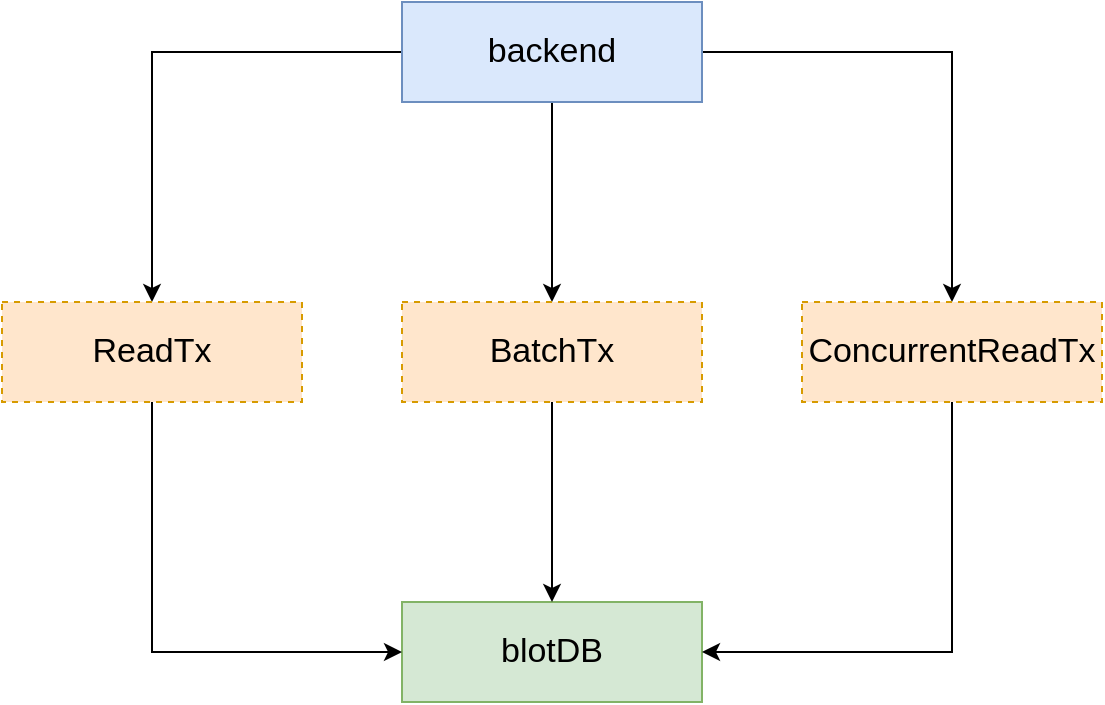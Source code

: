 <mxfile version="15.4.0" type="device" pages="6"><diagram id="IKFlw1mRFdTqNN5aiGzr" name="overview"><mxGraphModel dx="1106" dy="997" grid="1" gridSize="10" guides="1" tooltips="1" connect="1" arrows="1" fold="1" page="1" pageScale="1" pageWidth="827" pageHeight="1169" math="0" shadow="0"><root><mxCell id="0"/><mxCell id="1" parent="0"/><mxCell id="uvua9Fy_eSiFRQtInP-v-11" style="edgeStyle=orthogonalEdgeStyle;rounded=0;orthogonalLoop=1;jettySize=auto;html=1;exitX=0;exitY=0.5;exitDx=0;exitDy=0;entryX=0.5;entryY=0;entryDx=0;entryDy=0;fontSize=17;" parent="1" source="uvua9Fy_eSiFRQtInP-v-1" target="uvua9Fy_eSiFRQtInP-v-3" edge="1"><mxGeometry relative="1" as="geometry"/></mxCell><mxCell id="uvua9Fy_eSiFRQtInP-v-12" style="edgeStyle=orthogonalEdgeStyle;rounded=0;orthogonalLoop=1;jettySize=auto;html=1;exitX=0.5;exitY=1;exitDx=0;exitDy=0;entryX=0.5;entryY=0;entryDx=0;entryDy=0;fontSize=17;" parent="1" source="uvua9Fy_eSiFRQtInP-v-1" target="uvua9Fy_eSiFRQtInP-v-4" edge="1"><mxGeometry relative="1" as="geometry"/></mxCell><mxCell id="uvua9Fy_eSiFRQtInP-v-13" style="edgeStyle=orthogonalEdgeStyle;rounded=0;orthogonalLoop=1;jettySize=auto;html=1;exitX=1;exitY=0.5;exitDx=0;exitDy=0;entryX=0.5;entryY=0;entryDx=0;entryDy=0;fontSize=17;" parent="1" source="uvua9Fy_eSiFRQtInP-v-1" target="uvua9Fy_eSiFRQtInP-v-6" edge="1"><mxGeometry relative="1" as="geometry"/></mxCell><mxCell id="uvua9Fy_eSiFRQtInP-v-1" value="backend" style="rounded=0;whiteSpace=wrap;html=1;fontSize=17;fillColor=#dae8fc;strokeColor=#6c8ebf;" parent="1" vertex="1"><mxGeometry x="339" y="440" width="150" height="50" as="geometry"/></mxCell><mxCell id="uvua9Fy_eSiFRQtInP-v-2" value="blotDB" style="rounded=0;whiteSpace=wrap;html=1;fontSize=17;fillColor=#d5e8d4;strokeColor=#82b366;" parent="1" vertex="1"><mxGeometry x="339" y="740" width="150" height="50" as="geometry"/></mxCell><mxCell id="uvua9Fy_eSiFRQtInP-v-8" style="edgeStyle=orthogonalEdgeStyle;rounded=0;orthogonalLoop=1;jettySize=auto;html=1;exitX=0.5;exitY=1;exitDx=0;exitDy=0;entryX=0;entryY=0.5;entryDx=0;entryDy=0;fontSize=17;" parent="1" source="uvua9Fy_eSiFRQtInP-v-3" target="uvua9Fy_eSiFRQtInP-v-2" edge="1"><mxGeometry relative="1" as="geometry"/></mxCell><mxCell id="uvua9Fy_eSiFRQtInP-v-3" value="ReadTx" style="rounded=0;whiteSpace=wrap;html=1;fontSize=17;dashed=1;fillColor=#ffe6cc;strokeColor=#d79b00;" parent="1" vertex="1"><mxGeometry x="139" y="590" width="150" height="50" as="geometry"/></mxCell><mxCell id="uvua9Fy_eSiFRQtInP-v-9" style="edgeStyle=orthogonalEdgeStyle;rounded=0;orthogonalLoop=1;jettySize=auto;html=1;exitX=0.5;exitY=1;exitDx=0;exitDy=0;entryX=0.5;entryY=0;entryDx=0;entryDy=0;fontSize=17;" parent="1" source="uvua9Fy_eSiFRQtInP-v-4" target="uvua9Fy_eSiFRQtInP-v-2" edge="1"><mxGeometry relative="1" as="geometry"/></mxCell><mxCell id="uvua9Fy_eSiFRQtInP-v-4" value="BatchTx" style="rounded=0;whiteSpace=wrap;html=1;fontSize=17;dashed=1;fillColor=#ffe6cc;strokeColor=#d79b00;" parent="1" vertex="1"><mxGeometry x="339" y="590" width="150" height="50" as="geometry"/></mxCell><mxCell id="uvua9Fy_eSiFRQtInP-v-10" style="edgeStyle=orthogonalEdgeStyle;rounded=0;orthogonalLoop=1;jettySize=auto;html=1;exitX=0.5;exitY=1;exitDx=0;exitDy=0;entryX=1;entryY=0.5;entryDx=0;entryDy=0;fontSize=17;" parent="1" source="uvua9Fy_eSiFRQtInP-v-6" target="uvua9Fy_eSiFRQtInP-v-2" edge="1"><mxGeometry relative="1" as="geometry"/></mxCell><mxCell id="uvua9Fy_eSiFRQtInP-v-6" value="ConcurrentReadTx" style="rounded=0;whiteSpace=wrap;html=1;fontSize=17;dashed=1;fillColor=#ffe6cc;strokeColor=#d79b00;" parent="1" vertex="1"><mxGeometry x="539" y="590" width="150" height="50" as="geometry"/></mxCell></root></mxGraphModel></diagram><diagram id="l2aJB2iS0EYmzibM4k77" name="ReadTx"><mxGraphModel dx="1530" dy="1265" grid="1" gridSize="10" guides="1" tooltips="1" connect="1" arrows="1" fold="1" page="1" pageScale="1" pageWidth="827" pageHeight="1169" math="0" shadow="0"><root><mxCell id="10otKA8jW5XwjT7WmcMC-0"/><mxCell id="10otKA8jW5XwjT7WmcMC-1" parent="10otKA8jW5XwjT7WmcMC-0"/><mxCell id="tbw4E4EHo-cR4woehvy0-1" style="edgeStyle=orthogonalEdgeStyle;rounded=0;orthogonalLoop=1;jettySize=auto;html=1;exitX=1;exitY=0.5;exitDx=0;exitDy=0;entryX=0;entryY=0.5;entryDx=0;entryDy=0;endArrow=open;endFill=0;fontSize=17;" parent="10otKA8jW5XwjT7WmcMC-1" source="dBvlySbztZkAS5eg7AWg-0" target="dBvlySbztZkAS5eg7AWg-1" edge="1"><mxGeometry relative="1" as="geometry"/></mxCell><mxCell id="dBvlySbztZkAS5eg7AWg-0" value="backend" style="rounded=0;whiteSpace=wrap;html=1;fontSize=17;fillColor=#dae8fc;strokeColor=#6c8ebf;" parent="10otKA8jW5XwjT7WmcMC-1" vertex="1"><mxGeometry x="-750" y="390" width="120" height="50" as="geometry"/></mxCell><mxCell id="dBvlySbztZkAS5eg7AWg-3" style="edgeStyle=orthogonalEdgeStyle;rounded=0;orthogonalLoop=1;jettySize=auto;html=1;exitX=1;exitY=0.5;exitDx=0;exitDy=0;entryX=0;entryY=0.5;entryDx=0;entryDy=0;fontSize=17;endArrow=open;endFill=0;" parent="10otKA8jW5XwjT7WmcMC-1" source="dBvlySbztZkAS5eg7AWg-1" target="dBvlySbztZkAS5eg7AWg-2" edge="1"><mxGeometry relative="1" as="geometry"/></mxCell><mxCell id="dBvlySbztZkAS5eg7AWg-1" value="baseReadTx" style="rounded=0;whiteSpace=wrap;html=1;fontSize=17;fillColor=#dae8fc;strokeColor=#6c8ebf;" parent="10otKA8jW5XwjT7WmcMC-1" vertex="1"><mxGeometry x="-480" y="390" width="120" height="50" as="geometry"/></mxCell><mxCell id="tbw4E4EHo-cR4woehvy0-0" style="edgeStyle=orthogonalEdgeStyle;rounded=0;orthogonalLoop=1;jettySize=auto;html=1;exitX=0.5;exitY=0;exitDx=0;exitDy=0;entryX=0.5;entryY=1;entryDx=0;entryDy=0;endArrow=block;endFill=0;fontSize=17;fillColor=#ffe6cc;strokeColor=#d79b00;" parent="10otKA8jW5XwjT7WmcMC-1" source="dBvlySbztZkAS5eg7AWg-2" target="dBvlySbztZkAS5eg7AWg-6" edge="1"><mxGeometry relative="1" as="geometry"/></mxCell><mxCell id="dBvlySbztZkAS5eg7AWg-2" value="ReadTx" style="rounded=0;whiteSpace=wrap;html=1;fontSize=17;dashed=1;fillColor=#ffe6cc;strokeColor=#d79b00;" parent="10otKA8jW5XwjT7WmcMC-1" vertex="1"><mxGeometry x="-215" y="390" width="150" height="50" as="geometry"/></mxCell><mxCell id="dBvlySbztZkAS5eg7AWg-6" value="ConcurrentTx" style="rounded=0;whiteSpace=wrap;html=1;dashed=1;fontSize=17;fillColor=#ffe6cc;strokeColor=#d79b00;" parent="10otKA8jW5XwjT7WmcMC-1" vertex="1"><mxGeometry x="-215" y="240" width="150" height="50" as="geometry"/></mxCell><mxCell id="tbw4E4EHo-cR4woehvy0-3" style="edgeStyle=orthogonalEdgeStyle;rounded=0;orthogonalLoop=1;jettySize=auto;html=1;exitX=0.5;exitY=1;exitDx=0;exitDy=0;entryX=0.5;entryY=0;entryDx=0;entryDy=0;endArrow=open;endFill=0;fontSize=17;fillColor=#dae8fc;strokeColor=#6c8ebf;" parent="10otKA8jW5XwjT7WmcMC-1" source="tbw4E4EHo-cR4woehvy0-2" target="dBvlySbztZkAS5eg7AWg-1" edge="1"><mxGeometry relative="1" as="geometry"/></mxCell><mxCell id="tbw4E4EHo-cR4woehvy0-4" style="edgeStyle=orthogonalEdgeStyle;rounded=0;orthogonalLoop=1;jettySize=auto;html=1;exitX=1;exitY=0.5;exitDx=0;exitDy=0;entryX=0;entryY=0.5;entryDx=0;entryDy=0;endArrow=open;endFill=0;fontSize=17;" parent="10otKA8jW5XwjT7WmcMC-1" source="tbw4E4EHo-cR4woehvy0-2" target="dBvlySbztZkAS5eg7AWg-6" edge="1"><mxGeometry relative="1" as="geometry"/></mxCell><mxCell id="tbw4E4EHo-cR4woehvy0-2" value="concurrentTx" style="rounded=0;whiteSpace=wrap;html=1;fontSize=17;fillColor=#dae8fc;strokeColor=#6c8ebf;" parent="10otKA8jW5XwjT7WmcMC-1" vertex="1"><mxGeometry x="-480" y="240" width="120" height="50" as="geometry"/></mxCell><mxCell id="tbw4E4EHo-cR4woehvy0-14" value="copy()" style="edgeStyle=orthogonalEdgeStyle;rounded=0;orthogonalLoop=1;jettySize=auto;html=1;exitX=0.25;exitY=0;exitDx=0;exitDy=0;entryX=0;entryY=0.5;entryDx=0;entryDy=0;endArrow=open;endFill=0;fontSize=15;fillColor=#e51400;fontColor=#F19C99;strokeColor=#F19C99;" parent="10otKA8jW5XwjT7WmcMC-1" source="tbw4E4EHo-cR4woehvy0-5" target="tbw4E4EHo-cR4woehvy0-2" edge="1"><mxGeometry relative="1" as="geometry"/></mxCell><mxCell id="tbw4E4EHo-cR4woehvy0-24" style="edgeStyle=orthogonalEdgeStyle;rounded=0;orthogonalLoop=1;jettySize=auto;html=1;exitX=0;exitY=0.5;exitDx=0;exitDy=0;entryX=0;entryY=0.5;entryDx=0;entryDy=0;endArrow=open;endFill=0;fontSize=15;fontColor=#000000;" parent="10otKA8jW5XwjT7WmcMC-1" source="tbw4E4EHo-cR4woehvy0-5" target="tbw4E4EHo-cR4woehvy0-17" edge="1"><mxGeometry relative="1" as="geometry"/></mxCell><mxCell id="tbw4E4EHo-cR4woehvy0-27" style="edgeStyle=orthogonalEdgeStyle;rounded=0;orthogonalLoop=1;jettySize=auto;html=1;exitX=1;exitY=0.25;exitDx=0;exitDy=0;entryX=0.25;entryY=1;entryDx=0;entryDy=0;endArrow=open;endFill=0;fontSize=15;fontColor=#000000;" parent="10otKA8jW5XwjT7WmcMC-1" source="tbw4E4EHo-cR4woehvy0-5" target="dBvlySbztZkAS5eg7AWg-1" edge="1"><mxGeometry relative="1" as="geometry"/></mxCell><mxCell id="tbw4E4EHo-cR4woehvy0-28" value="not" style="edgeStyle=orthogonalEdgeStyle;rounded=0;orthogonalLoop=1;jettySize=auto;html=1;exitX=1;exitY=0.5;exitDx=0;exitDy=0;entryX=0;entryY=0.5;entryDx=0;entryDy=0;endArrow=open;endFill=0;fontSize=15;fontColor=#000000;" parent="10otKA8jW5XwjT7WmcMC-1" source="tbw4E4EHo-cR4woehvy0-5" target="tbw4E4EHo-cR4woehvy0-6" edge="1"><mxGeometry relative="1" as="geometry"/></mxCell><mxCell id="tbw4E4EHo-cR4woehvy0-29" value="not find" style="edgeLabel;html=1;align=center;verticalAlign=middle;resizable=0;points=[];fontSize=15;fontColor=#000000;" parent="tbw4E4EHo-cR4woehvy0-28" vertex="1" connectable="0"><mxGeometry x="0.253" y="-2" relative="1" as="geometry"><mxPoint x="-15" y="-2" as="offset"/></mxGeometry></mxCell><mxCell id="tbw4E4EHo-cR4woehvy0-5" value="txReadBuf" style="rounded=0;whiteSpace=wrap;html=1;fontSize=17;fillColor=#dae8fc;strokeColor=#6c8ebf;" parent="10otKA8jW5XwjT7WmcMC-1" vertex="1"><mxGeometry x="-600" y="520" width="120" height="50" as="geometry"/></mxCell><mxCell id="tbw4E4EHo-cR4woehvy0-8" value="map" style="edgeStyle=orthogonalEdgeStyle;rounded=0;orthogonalLoop=1;jettySize=auto;html=1;exitX=1;exitY=0.5;exitDx=0;exitDy=0;entryX=0;entryY=0.5;entryDx=0;entryDy=0;endArrow=open;endFill=0;fontSize=15;" parent="10otKA8jW5XwjT7WmcMC-1" source="tbw4E4EHo-cR4woehvy0-6" target="tbw4E4EHo-cR4woehvy0-7" edge="1"><mxGeometry relative="1" as="geometry"/></mxCell><mxCell id="tbw4E4EHo-cR4woehvy0-26" style="edgeStyle=orthogonalEdgeStyle;rounded=0;orthogonalLoop=1;jettySize=auto;html=1;exitX=0;exitY=0.25;exitDx=0;exitDy=0;entryX=0.75;entryY=1;entryDx=0;entryDy=0;endArrow=open;endFill=0;fontSize=15;fontColor=#000000;" parent="10otKA8jW5XwjT7WmcMC-1" source="tbw4E4EHo-cR4woehvy0-6" target="dBvlySbztZkAS5eg7AWg-1" edge="1"><mxGeometry relative="1" as="geometry"/></mxCell><mxCell id="tbw4E4EHo-cR4woehvy0-6" value="" style="rounded=0;whiteSpace=wrap;html=1;fontSize=17;fillColor=#d5e8d4;strokeColor=#82b366;" parent="10otKA8jW5XwjT7WmcMC-1" vertex="1"><mxGeometry x="-360" y="520" width="40" height="50" as="geometry"/></mxCell><mxCell id="tbw4E4EHo-cR4woehvy0-7" value="bucket" style="rounded=0;whiteSpace=wrap;html=1;fontSize=17;fillColor=#d5e8d4;strokeColor=#82b366;" parent="10otKA8jW5XwjT7WmcMC-1" vertex="1"><mxGeometry x="-215" y="520" width="120" height="50" as="geometry"/></mxCell><mxCell id="tbw4E4EHo-cR4woehvy0-16" value="map" style="edgeStyle=orthogonalEdgeStyle;rounded=0;orthogonalLoop=1;jettySize=auto;html=1;exitX=1;exitY=0.5;exitDx=0;exitDy=0;entryX=0;entryY=0.5;entryDx=0;entryDy=0;endArrow=open;endFill=0;fontSize=15;" parent="10otKA8jW5XwjT7WmcMC-1" source="tbw4E4EHo-cR4woehvy0-17" target="tbw4E4EHo-cR4woehvy0-18" edge="1"><mxGeometry relative="1" as="geometry"/></mxCell><mxCell id="tbw4E4EHo-cR4woehvy0-17" value="" style="rounded=0;whiteSpace=wrap;html=1;fontSize=17;fillColor=#d5e8d4;strokeColor=#82b366;" parent="10otKA8jW5XwjT7WmcMC-1" vertex="1"><mxGeometry x="-730" y="640" width="40" height="50" as="geometry"/></mxCell><mxCell id="tbw4E4EHo-cR4woehvy0-18" value="bucketBuffer" style="rounded=0;whiteSpace=wrap;html=1;fontSize=17;fillColor=#dae8fc;strokeColor=#6c8ebf;" parent="10otKA8jW5XwjT7WmcMC-1" vertex="1"><mxGeometry x="-600" y="640" width="120" height="50" as="geometry"/></mxCell><mxCell id="tbw4E4EHo-cR4woehvy0-19" value="kv" style="rounded=0;whiteSpace=wrap;html=1;fontSize=15;fillColor=#d5e8d4;strokeColor=#82b366;" parent="10otKA8jW5XwjT7WmcMC-1" vertex="1"><mxGeometry x="-620" y="750" width="40" height="50" as="geometry"/></mxCell><mxCell id="tbw4E4EHo-cR4woehvy0-23" style="edgeStyle=orthogonalEdgeStyle;rounded=0;orthogonalLoop=1;jettySize=auto;html=1;exitX=1;exitY=0;exitDx=0;exitDy=0;entryX=0.5;entryY=1;entryDx=0;entryDy=0;endArrow=open;endFill=0;fontSize=15;fontColor=#000000;" parent="10otKA8jW5XwjT7WmcMC-1" source="tbw4E4EHo-cR4woehvy0-20" target="tbw4E4EHo-cR4woehvy0-18" edge="1"><mxGeometry relative="1" as="geometry"/></mxCell><mxCell id="tbw4E4EHo-cR4woehvy0-20" value="" style="rounded=0;whiteSpace=wrap;html=1;fontSize=15;fillColor=#d5e8d4;strokeColor=#82b366;" parent="10otKA8jW5XwjT7WmcMC-1" vertex="1"><mxGeometry x="-580" y="750" width="40" height="50" as="geometry"/></mxCell><mxCell id="tbw4E4EHo-cR4woehvy0-21" value="" style="rounded=0;whiteSpace=wrap;html=1;fontSize=15;fillColor=#d5e8d4;strokeColor=#82b366;" parent="10otKA8jW5XwjT7WmcMC-1" vertex="1"><mxGeometry x="-540" y="750" width="40" height="50" as="geometry"/></mxCell><mxCell id="tbw4E4EHo-cR4woehvy0-22" value="" style="rounded=0;whiteSpace=wrap;html=1;fontSize=15;fillColor=#d5e8d4;strokeColor=#82b366;" parent="10otKA8jW5XwjT7WmcMC-1" vertex="1"><mxGeometry x="-500" y="750" width="40" height="50" as="geometry"/></mxCell></root></mxGraphModel></diagram><diagram id="-GRrBEv0HCHbe1iUBwGO" name="BatchTx"><mxGraphModel dx="1530" dy="2434" grid="1" gridSize="10" guides="1" tooltips="1" connect="1" arrows="1" fold="1" page="1" pageScale="1" pageWidth="827" pageHeight="1169" math="0" shadow="0"><root><mxCell id="TR82psVHCPzTvochL53f-0"/><mxCell id="TR82psVHCPzTvochL53f-1" parent="TR82psVHCPzTvochL53f-0"/><mxCell id="LbuNN5EbKepXeYH7sn3l-2" style="edgeStyle=orthogonalEdgeStyle;orthogonalLoop=1;jettySize=auto;html=1;exitX=1;exitY=0.5;exitDx=0;exitDy=0;entryX=0;entryY=0.5;entryDx=0;entryDy=0;endArrow=open;endFill=0;fontSize=17;fontColor=#000000;fillColor=#dae8fc;strokeColor=#6c8ebf;" parent="TR82psVHCPzTvochL53f-1" source="LbuNN5EbKepXeYH7sn3l-0" target="LbuNN5EbKepXeYH7sn3l-1" edge="1"><mxGeometry relative="1" as="geometry"/></mxCell><mxCell id="MA47EtOYVSZ1hksNIjGd-8" value="" style="edgeStyle=orthogonalEdgeStyle;rounded=0;orthogonalLoop=1;jettySize=auto;html=1;exitX=0.25;exitY=1;exitDx=0;exitDy=0;entryX=0;entryY=0.75;entryDx=0;entryDy=0;dashed=1;startArrow=none;startFill=0;endArrow=open;endFill=0;fontSize=15;fillColor=#f8cecc;strokeColor=#b85450;" parent="TR82psVHCPzTvochL53f-1" source="LbuNN5EbKepXeYH7sn3l-0" target="LbuNN5EbKepXeYH7sn3l-11" edge="1"><mxGeometry relative="1" as="geometry"/></mxCell><mxCell id="MA47EtOYVSZ1hksNIjGd-25" value="V.Begin" style="edgeLabel;html=1;align=center;verticalAlign=middle;resizable=0;points=[];fontSize=15;fontColor=#F19C99;" parent="MA47EtOYVSZ1hksNIjGd-8" vertex="1" connectable="0"><mxGeometry x="0.364" y="3" relative="1" as="geometry"><mxPoint as="offset"/></mxGeometry></mxCell><mxCell id="MA47EtOYVSZ1hksNIjGd-13" value="run" style="edgeStyle=orthogonalEdgeStyle;rounded=0;orthogonalLoop=1;jettySize=auto;html=1;exitX=0;exitY=0.5;exitDx=0;exitDy=0;entryX=0;entryY=0.75;entryDx=0;entryDy=0;dashed=1;startArrow=none;startFill=0;endArrow=open;endFill=0;fontSize=17;fontColor=#000000;" parent="TR82psVHCPzTvochL53f-1" source="LbuNN5EbKepXeYH7sn3l-0" target="MA47EtOYVSZ1hksNIjGd-1" edge="1"><mxGeometry relative="1" as="geometry"/></mxCell><mxCell id="MA47EtOYVSZ1hksNIjGd-14" style="edgeStyle=orthogonalEdgeStyle;rounded=0;orthogonalLoop=1;jettySize=auto;html=1;exitX=0.5;exitY=0;exitDx=0;exitDy=0;entryX=0.5;entryY=1;entryDx=0;entryDy=0;startArrow=none;startFill=0;endArrow=open;endFill=0;fontSize=17;fontColor=#000000;fillColor=#dae8fc;strokeColor=#6c8ebf;" parent="TR82psVHCPzTvochL53f-1" source="LbuNN5EbKepXeYH7sn3l-0" target="MA47EtOYVSZ1hksNIjGd-12" edge="1"><mxGeometry relative="1" as="geometry"/></mxCell><mxCell id="LbuNN5EbKepXeYH7sn3l-0" value="backend" style="whiteSpace=wrap;html=1;fontSize=17;fillColor=#dae8fc;strokeColor=#6c8ebf;" parent="TR82psVHCPzTvochL53f-1" vertex="1"><mxGeometry x="-618" y="80" width="140" height="50" as="geometry"/></mxCell><mxCell id="LbuNN5EbKepXeYH7sn3l-4" style="edgeStyle=orthogonalEdgeStyle;orthogonalLoop=1;jettySize=auto;html=1;exitX=1;exitY=0.5;exitDx=0;exitDy=0;entryX=0;entryY=0.5;entryDx=0;entryDy=0;endArrow=open;endFill=0;fontSize=17;fontColor=#000000;" parent="TR82psVHCPzTvochL53f-1" source="LbuNN5EbKepXeYH7sn3l-1" target="LbuNN5EbKepXeYH7sn3l-3" edge="1"><mxGeometry relative="1" as="geometry"/></mxCell><mxCell id="LbuNN5EbKepXeYH7sn3l-14" style="edgeStyle=orthogonalEdgeStyle;orthogonalLoop=1;jettySize=auto;html=1;exitX=0.75;exitY=1;exitDx=0;exitDy=0;entryX=0.5;entryY=0;entryDx=0;entryDy=0;endArrow=open;endFill=0;fontSize=17;fontColor=#000000;fillColor=#dae8fc;strokeColor=#6c8ebf;" parent="TR82psVHCPzTvochL53f-1" source="LbuNN5EbKepXeYH7sn3l-1" target="LbuNN5EbKepXeYH7sn3l-6" edge="1"><mxGeometry relative="1" as="geometry"/></mxCell><mxCell id="MA47EtOYVSZ1hksNIjGd-16" value="II.wait" style="edgeStyle=orthogonalEdgeStyle;rounded=0;orthogonalLoop=1;jettySize=auto;html=1;exitX=0.25;exitY=0;exitDx=0;exitDy=0;entryX=1;entryY=0.75;entryDx=0;entryDy=0;startArrow=none;startFill=0;endArrow=open;endFill=0;fontSize=17;dashed=1;fillColor=#f8cecc;strokeColor=#b85450;fontColor=#F19C99;" parent="TR82psVHCPzTvochL53f-1" source="LbuNN5EbKepXeYH7sn3l-1" target="MA47EtOYVSZ1hksNIjGd-12" edge="1"><mxGeometry x="-0.52" relative="1" as="geometry"><mxPoint as="offset"/></mxGeometry></mxCell><mxCell id="MA47EtOYVSZ1hksNIjGd-18" style="edgeStyle=orthogonalEdgeStyle;rounded=0;orthogonalLoop=1;jettySize=auto;html=1;exitX=0.75;exitY=0;exitDx=0;exitDy=0;entryX=0;entryY=0.5;entryDx=0;entryDy=0;startArrow=none;startFill=0;endArrow=open;endFill=0;fontSize=17;fontColor=#F19C99;" parent="TR82psVHCPzTvochL53f-1" source="LbuNN5EbKepXeYH7sn3l-1" target="LbuNN5EbKepXeYH7sn3l-5" edge="1"><mxGeometry relative="1" as="geometry"/></mxCell><mxCell id="LbuNN5EbKepXeYH7sn3l-1" value="batchTxBuffered" style="whiteSpace=wrap;html=1;fontSize=17;fillColor=#dae8fc;strokeColor=#6c8ebf;" parent="TR82psVHCPzTvochL53f-1" vertex="1"><mxGeometry x="-398" y="80" width="140" height="50" as="geometry"/></mxCell><mxCell id="LbuNN5EbKepXeYH7sn3l-3" value="BatchTx" style="whiteSpace=wrap;html=1;fontSize=17;dashed=1;fillColor=#ffe6cc;strokeColor=#d79b00;" parent="TR82psVHCPzTvochL53f-1" vertex="1"><mxGeometry x="-168" y="80" width="140" height="50" as="geometry"/></mxCell><mxCell id="LbuNN5EbKepXeYH7sn3l-12" style="edgeStyle=orthogonalEdgeStyle;orthogonalLoop=1;jettySize=auto;html=1;exitX=0.5;exitY=1;exitDx=0;exitDy=0;entryX=0.5;entryY=0;entryDx=0;entryDy=0;endArrow=open;endFill=0;fontSize=17;fontColor=#000000;" parent="TR82psVHCPzTvochL53f-1" source="LbuNN5EbKepXeYH7sn3l-6" target="LbuNN5EbKepXeYH7sn3l-11" edge="1"><mxGeometry relative="1" as="geometry"/></mxCell><mxCell id="MA47EtOYVSZ1hksNIjGd-23" value="III.writeBack" style="edgeStyle=orthogonalEdgeStyle;rounded=0;orthogonalLoop=1;jettySize=auto;html=1;exitX=0.5;exitY=1;exitDx=0;exitDy=0;entryX=0.5;entryY=0;entryDx=0;entryDy=0;startArrow=none;startFill=0;endArrow=open;endFill=0;fontSize=17;fontColor=#F19C99;fillColor=#d5e8d4;strokeColor=#82b366;dashed=1;" parent="TR82psVHCPzTvochL53f-1" source="LbuNN5EbKepXeYH7sn3l-5" target="MA47EtOYVSZ1hksNIjGd-20" edge="1"><mxGeometry relative="1" as="geometry"/></mxCell><mxCell id="LbuNN5EbKepXeYH7sn3l-5" value="txWriteBuffer" style="whiteSpace=wrap;html=1;fontSize=17;fillColor=#d5e8d4;strokeColor=#82b366;" parent="TR82psVHCPzTvochL53f-1" vertex="1"><mxGeometry x="-208" y="-200" width="120" height="50" as="geometry"/></mxCell><mxCell id="LbuNN5EbKepXeYH7sn3l-7" style="edgeStyle=orthogonalEdgeStyle;orthogonalLoop=1;jettySize=auto;html=1;exitX=1;exitY=0.5;exitDx=0;exitDy=0;entryX=0.5;entryY=1;entryDx=0;entryDy=0;endArrow=open;endFill=0;fontSize=17;fontColor=#000000;rounded=0;" parent="TR82psVHCPzTvochL53f-1" source="LbuNN5EbKepXeYH7sn3l-6" target="LbuNN5EbKepXeYH7sn3l-3" edge="1"><mxGeometry relative="1" as="geometry"/></mxCell><mxCell id="MA47EtOYVSZ1hksNIjGd-7" value="" style="edgeStyle=orthogonalEdgeStyle;rounded=0;orthogonalLoop=1;jettySize=auto;html=1;exitX=0;exitY=0.5;exitDx=0;exitDy=0;entryX=0;entryY=0.25;entryDx=0;entryDy=0;dashed=1;startArrow=none;startFill=0;endArrow=open;endFill=0;fontSize=15;fillColor=#f8cecc;strokeColor=#b85450;" parent="TR82psVHCPzTvochL53f-1" source="LbuNN5EbKepXeYH7sn3l-6" target="LbuNN5EbKepXeYH7sn3l-11" edge="1"><mxGeometry relative="1" as="geometry"/></mxCell><mxCell id="MA47EtOYVSZ1hksNIjGd-24" value="VI.commit" style="edgeLabel;html=1;align=center;verticalAlign=middle;resizable=0;points=[];fontSize=15;fontColor=#F19C99;" parent="MA47EtOYVSZ1hksNIjGd-7" vertex="1" connectable="0"><mxGeometry x="0.144" y="2" relative="1" as="geometry"><mxPoint x="-7" y="-23" as="offset"/></mxGeometry></mxCell><mxCell id="LbuNN5EbKepXeYH7sn3l-6" value="batchTx" style="whiteSpace=wrap;html=1;fontSize=17;fillColor=#dae8fc;strokeColor=#6c8ebf;" parent="TR82psVHCPzTvochL53f-1" vertex="1"><mxGeometry x="-353" y="190" width="120" height="50" as="geometry"/></mxCell><mxCell id="LbuNN5EbKepXeYH7sn3l-11" value="bbolt.Tx" style="whiteSpace=wrap;html=1;strokeColor=#82b366;fontSize=17;fillColor=#d5e8d4;" parent="TR82psVHCPzTvochL53f-1" vertex="1"><mxGeometry x="-353" y="320" width="120" height="50" as="geometry"/></mxCell><mxCell id="MA47EtOYVSZ1hksNIjGd-4" style="edgeStyle=orthogonalEdgeStyle;rounded=0;orthogonalLoop=1;jettySize=auto;html=1;exitX=0;exitY=0.5;exitDx=0;exitDy=0;entryX=1.005;entryY=0.54;entryDx=0;entryDy=0;entryPerimeter=0;startArrow=open;startFill=0;endArrow=none;endFill=0;fontSize=17;" parent="TR82psVHCPzTvochL53f-1" source="MA47EtOYVSZ1hksNIjGd-1" target="MA47EtOYVSZ1hksNIjGd-3" edge="1"><mxGeometry relative="1" as="geometry"/></mxCell><mxCell id="MA47EtOYVSZ1hksNIjGd-6" value="I.commit" style="edgeStyle=orthogonalEdgeStyle;rounded=0;orthogonalLoop=1;jettySize=auto;html=1;exitX=1;exitY=0.5;exitDx=0;exitDy=0;entryX=0.5;entryY=0;entryDx=0;entryDy=0;dashed=1;startArrow=none;startFill=0;endArrow=open;endFill=0;fontSize=15;fillColor=#f8cecc;strokeColor=#b85450;fontColor=#F19C99;" parent="TR82psVHCPzTvochL53f-1" source="MA47EtOYVSZ1hksNIjGd-1" target="LbuNN5EbKepXeYH7sn3l-1" edge="1"><mxGeometry x="-0.273" relative="1" as="geometry"><mxPoint as="offset"/></mxGeometry></mxCell><mxCell id="MA47EtOYVSZ1hksNIjGd-1" value="timer" style="shape=partialRectangle;whiteSpace=wrap;html=1;left=0;right=0;fillColor=#e1d5e7;fontSize=17;strokeColor=#9673a6;" parent="TR82psVHCPzTvochL53f-1" vertex="1"><mxGeometry x="-613" y="-200" width="120" height="50" as="geometry"/></mxCell><mxCell id="MA47EtOYVSZ1hksNIjGd-3" value="batchInterval" style="text;html=1;align=center;verticalAlign=middle;resizable=0;points=[];autosize=1;fontSize=17;" parent="TR82psVHCPzTvochL53f-1" vertex="1"><mxGeometry x="-798" y="-191" width="110" height="30" as="geometry"/></mxCell><mxCell id="MA47EtOYVSZ1hksNIjGd-19" style="edgeStyle=orthogonalEdgeStyle;rounded=0;orthogonalLoop=1;jettySize=auto;html=1;exitX=1;exitY=0.5;exitDx=0;exitDy=0;startArrow=none;startFill=0;endArrow=open;endFill=0;fontSize=17;fontColor=#F19C99;entryX=0;entryY=0.5;entryDx=0;entryDy=0;" parent="TR82psVHCPzTvochL53f-1" source="MA47EtOYVSZ1hksNIjGd-12" target="MA47EtOYVSZ1hksNIjGd-20" edge="1"><mxGeometry relative="1" as="geometry"><mxPoint x="-208" y="-45" as="targetPoint"/></mxGeometry></mxCell><mxCell id="MA47EtOYVSZ1hksNIjGd-12" value="readTx" style="rounded=0;whiteSpace=wrap;html=1;fontSize=17;fillColor=#dae8fc;strokeColor=#6c8ebf;" parent="TR82psVHCPzTvochL53f-1" vertex="1"><mxGeometry x="-608" y="-70" width="120" height="50" as="geometry"/></mxCell><mxCell id="MA47EtOYVSZ1hksNIjGd-20" value="txReadBuffer" style="whiteSpace=wrap;html=1;fontSize=17;fillColor=#d5e8d4;strokeColor=#82b366;" parent="TR82psVHCPzTvochL53f-1" vertex="1"><mxGeometry x="-208" y="-70" width="120" height="50" as="geometry"/></mxCell></root></mxGraphModel></diagram><diagram id="kdA8s38dl0WHVDgFrQSd" name="foreach"><mxGraphModel dx="1933" dy="997" grid="1" gridSize="10" guides="1" tooltips="1" connect="1" arrows="1" fold="1" page="1" pageScale="1" pageWidth="827" pageHeight="1169" math="0" shadow="0"><root><mxCell id="zX5VD7jxueS8j8OfiBo7-0"/><mxCell id="zX5VD7jxueS8j8OfiBo7-1" parent="zX5VD7jxueS8j8OfiBo7-0"/><mxCell id="CUryZhLv7shY-7wRl8Hh-8" value="" style="rounded=0;whiteSpace=wrap;html=1;strokeWidth=1;fontSize=16;dashed=1;fillColor=none;" parent="zX5VD7jxueS8j8OfiBo7-1" vertex="1"><mxGeometry x="14" y="470" width="450" height="218" as="geometry"/></mxCell><mxCell id="CUryZhLv7shY-7wRl8Hh-10" value="" style="rounded=0;whiteSpace=wrap;html=1;strokeWidth=1;fontSize=16;dashed=1;fillColor=none;" parent="zX5VD7jxueS8j8OfiBo7-1" vertex="1"><mxGeometry x="-11" y="440" width="495" height="270" as="geometry"/></mxCell><mxCell id="CUryZhLv7shY-7wRl8Hh-7" value="map" style="edgeStyle=orthogonalEdgeStyle;rounded=0;orthogonalLoop=1;jettySize=auto;html=1;exitX=1;exitY=0.5;exitDx=0;exitDy=0;entryX=0;entryY=0.5;entryDx=0;entryDy=0;fontSize=15;endArrow=open;endFill=0;" parent="zX5VD7jxueS8j8OfiBo7-1" source="CUryZhLv7shY-7wRl8Hh-0" target="CUryZhLv7shY-7wRl8Hh-5" edge="1"><mxGeometry relative="1" as="geometry"/></mxCell><mxCell id="CUryZhLv7shY-7wRl8Hh-0" value="" style="rounded=0;whiteSpace=wrap;html=1;strokeWidth=1;fontSize=16;" parent="zX5VD7jxueS8j8OfiBo7-1" vertex="1"><mxGeometry x="34" y="557" width="60" height="48" as="geometry"/></mxCell><mxCell id="CUryZhLv7shY-7wRl8Hh-1" value="Key" style="rounded=0;whiteSpace=wrap;html=1;strokeWidth=1;fontSize=16;" parent="zX5VD7jxueS8j8OfiBo7-1" vertex="1"><mxGeometry x="274" y="558" width="60" height="48" as="geometry"/></mxCell><mxCell id="CUryZhLv7shY-7wRl8Hh-2" value="Val" style="rounded=0;whiteSpace=wrap;html=1;strokeWidth=1;fontSize=16;" parent="zX5VD7jxueS8j8OfiBo7-1" vertex="1"><mxGeometry x="334" y="558" width="60" height="48" as="geometry"/></mxCell><mxCell id="CUryZhLv7shY-7wRl8Hh-3" value="" style="rounded=0;whiteSpace=wrap;html=1;strokeWidth=1;fontSize=16;dashed=1;fillColor=none;" parent="zX5VD7jxueS8j8OfiBo7-1" vertex="1"><mxGeometry x="254" y="538" width="160" height="90" as="geometry"/></mxCell><mxCell id="CUryZhLv7shY-7wRl8Hh-4" value="kv" style="text;html=1;align=center;verticalAlign=middle;resizable=0;points=[];autosize=1;strokeColor=none;fillColor=none;fontSize=15;" parent="zX5VD7jxueS8j8OfiBo7-1" vertex="1"><mxGeometry x="254" y="518" width="30" height="20" as="geometry"/></mxCell><mxCell id="CUryZhLv7shY-7wRl8Hh-20" value="I. ForEach" style="edgeStyle=orthogonalEdgeStyle;rounded=0;orthogonalLoop=1;jettySize=auto;html=1;exitX=1;exitY=0.5;exitDx=0;exitDy=0;entryX=0;entryY=0.5;entryDx=0;entryDy=0;fontSize=15;endArrow=open;endFill=0;dashed=1;strokeWidth=2;fontStyle=1;fontColor=#330033;" parent="zX5VD7jxueS8j8OfiBo7-1" source="CUryZhLv7shY-7wRl8Hh-5" target="CUryZhLv7shY-7wRl8Hh-18" edge="1"><mxGeometry relative="1" as="geometry"/></mxCell><mxCell id="CUryZhLv7shY-7wRl8Hh-25" value="VI. Foreach" style="edgeStyle=orthogonalEdgeStyle;rounded=0;orthogonalLoop=1;jettySize=auto;html=1;exitX=0.5;exitY=0;exitDx=0;exitDy=0;entryX=0.5;entryY=0;entryDx=0;entryDy=0;fontSize=15;endArrow=open;endFill=0;strokeColor=#0000FF;dashed=1;strokeWidth=2;fontStyle=1;fontColor=#0000FF;" parent="zX5VD7jxueS8j8OfiBo7-1" source="CUryZhLv7shY-7wRl8Hh-5" target="CUryZhLv7shY-7wRl8Hh-23" edge="1"><mxGeometry relative="1" as="geometry"/></mxCell><mxCell id="CUryZhLv7shY-7wRl8Hh-5" value="" style="rounded=0;whiteSpace=wrap;html=1;strokeWidth=1;fontSize=16;dashed=1;fillColor=none;" parent="zX5VD7jxueS8j8OfiBo7-1" vertex="1"><mxGeometry x="228" y="504" width="216" height="154" as="geometry"/></mxCell><mxCell id="CUryZhLv7shY-7wRl8Hh-6" value="bucketBuffer" style="text;html=1;align=center;verticalAlign=middle;resizable=0;points=[];autosize=1;strokeColor=none;fillColor=none;fontSize=15;" parent="zX5VD7jxueS8j8OfiBo7-1" vertex="1"><mxGeometry x="228" y="484" width="100" height="20" as="geometry"/></mxCell><mxCell id="CUryZhLv7shY-7wRl8Hh-9" value="txBuffer" style="text;html=1;align=center;verticalAlign=middle;resizable=0;points=[];autosize=1;strokeColor=none;fillColor=none;fontSize=15;" parent="zX5VD7jxueS8j8OfiBo7-1" vertex="1"><mxGeometry x="14" y="450" width="70" height="20" as="geometry"/></mxCell><mxCell id="CUryZhLv7shY-7wRl8Hh-11" value="txReadBuffer" style="text;html=1;align=center;verticalAlign=middle;resizable=0;points=[];autosize=1;strokeColor=none;fillColor=none;fontSize=15;" parent="zX5VD7jxueS8j8OfiBo7-1" vertex="1"><mxGeometry x="-11" y="420" width="100" height="20" as="geometry"/></mxCell><mxCell id="CUryZhLv7shY-7wRl8Hh-17" value="map" style="edgeStyle=orthogonalEdgeStyle;rounded=0;orthogonalLoop=1;jettySize=auto;html=1;exitX=1;exitY=0.5;exitDx=0;exitDy=0;entryX=0;entryY=0.5;entryDx=0;entryDy=0;fontSize=15;endArrow=open;endFill=0;" parent="zX5VD7jxueS8j8OfiBo7-1" source="CUryZhLv7shY-7wRl8Hh-15" target="CUryZhLv7shY-7wRl8Hh-16" edge="1"><mxGeometry relative="1" as="geometry"/></mxCell><mxCell id="CUryZhLv7shY-7wRl8Hh-15" value="Key" style="rounded=0;whiteSpace=wrap;html=1;strokeWidth=1;fontSize=16;fillColor=none;" parent="zX5VD7jxueS8j8OfiBo7-1" vertex="1"><mxGeometry x="613" y="558" width="60" height="48" as="geometry"/></mxCell><mxCell id="CUryZhLv7shY-7wRl8Hh-16" value="struct{}" style="rounded=0;whiteSpace=wrap;html=1;strokeWidth=1;fontSize=16;fillColor=none;" parent="zX5VD7jxueS8j8OfiBo7-1" vertex="1"><mxGeometry x="760" y="558" width="60" height="48" as="geometry"/></mxCell><mxCell id="CUryZhLv7shY-7wRl8Hh-29" style="edgeStyle=orthogonalEdgeStyle;rounded=0;orthogonalLoop=1;jettySize=auto;html=1;exitX=0.5;exitY=0;exitDx=0;exitDy=0;entryX=0.5;entryY=1;entryDx=0;entryDy=0;dashed=1;fontSize=15;fontColor=#0000FF;endArrow=open;endFill=0;strokeColor=#FF0000;strokeWidth=2;" parent="zX5VD7jxueS8j8OfiBo7-1" source="CUryZhLv7shY-7wRl8Hh-18" target="CUryZhLv7shY-7wRl8Hh-23" edge="1"><mxGeometry relative="1" as="geometry"/></mxCell><mxCell id="CUryZhLv7shY-7wRl8Hh-18" value="" style="rounded=0;whiteSpace=wrap;html=1;strokeWidth=1;fontSize=16;fillColor=none;dashed=1;" parent="zX5VD7jxueS8j8OfiBo7-1" vertex="1"><mxGeometry x="592" y="539" width="246" height="89" as="geometry"/></mxCell><mxCell id="CUryZhLv7shY-7wRl8Hh-19" value="dups" style="text;html=1;align=center;verticalAlign=middle;resizable=0;points=[];autosize=1;strokeColor=none;fillColor=none;fontSize=15;" parent="zX5VD7jxueS8j8OfiBo7-1" vertex="1"><mxGeometry x="592" y="519" width="50" height="20" as="geometry"/></mxCell><mxCell id="CUryZhLv7shY-7wRl8Hh-23" value="" style="rounded=0;whiteSpace=wrap;html=1;strokeWidth=1;fontSize=16;fillColor=none;dashed=1;" parent="zX5VD7jxueS8j8OfiBo7-1" vertex="1"><mxGeometry x="685" y="410" width="60" height="48" as="geometry"/></mxCell><mxCell id="CUryZhLv7shY-7wRl8Hh-24" value="visitor" style="text;html=1;align=center;verticalAlign=middle;resizable=0;points=[];autosize=1;strokeColor=none;fillColor=none;fontSize=15;" parent="zX5VD7jxueS8j8OfiBo7-1" vertex="1"><mxGeometry x="636" y="424" width="50" height="20" as="geometry"/></mxCell><mxCell id="CUryZhLv7shY-7wRl8Hh-28" value="III. Filter" style="edgeStyle=orthogonalEdgeStyle;rounded=0;orthogonalLoop=1;jettySize=auto;html=1;exitX=0.5;exitY=0;exitDx=0;exitDy=0;entryX=0.5;entryY=1;entryDx=0;entryDy=0;dashed=1;fontSize=15;fontColor=#FF0000;endArrow=open;endFill=0;strokeColor=#FF0000;strokeWidth=2;fontStyle=1" parent="zX5VD7jxueS8j8OfiBo7-1" source="CUryZhLv7shY-7wRl8Hh-26" target="CUryZhLv7shY-7wRl8Hh-18" edge="1"><mxGeometry relative="1" as="geometry"/></mxCell><mxCell id="CUryZhLv7shY-7wRl8Hh-26" value="" style="rounded=0;whiteSpace=wrap;html=1;strokeWidth=1;fontSize=16;fillColor=none;dashed=1;" parent="zX5VD7jxueS8j8OfiBo7-1" vertex="1"><mxGeometry x="686" y="750" width="58" height="48" as="geometry"/></mxCell><mxCell id="CUryZhLv7shY-7wRl8Hh-27" value="visitNoDup" style="text;html=1;align=center;verticalAlign=middle;resizable=0;points=[];autosize=1;strokeColor=none;fillColor=none;fontSize=15;" parent="zX5VD7jxueS8j8OfiBo7-1" vertex="1"><mxGeometry x="670" y="798" width="90" height="20" as="geometry"/></mxCell><mxCell id="CUryZhLv7shY-7wRl8Hh-32" value="II. ForEach" style="edgeStyle=orthogonalEdgeStyle;rounded=0;orthogonalLoop=1;jettySize=auto;html=1;exitX=1;exitY=0.5;exitDx=0;exitDy=0;entryX=0;entryY=0.5;entryDx=0;entryDy=0;dashed=1;fontSize=15;fontColor=#FF0000;endArrow=open;endFill=0;strokeColor=#FF0000;strokeWidth=2;fontStyle=1" parent="zX5VD7jxueS8j8OfiBo7-1" source="CUryZhLv7shY-7wRl8Hh-30" target="CUryZhLv7shY-7wRl8Hh-26" edge="1"><mxGeometry relative="1" as="geometry"/></mxCell><mxCell id="CUryZhLv7shY-7wRl8Hh-30" value="" style="rounded=0;whiteSpace=wrap;html=1;strokeWidth=1;fontSize=16;" parent="zX5VD7jxueS8j8OfiBo7-1" vertex="1"><mxGeometry x="209" y="750" width="60" height="48" as="geometry"/></mxCell><mxCell id="CUryZhLv7shY-7wRl8Hh-31" value="blot.Tx" style="text;html=1;align=center;verticalAlign=middle;resizable=0;points=[];autosize=1;fontSize=15;" parent="zX5VD7jxueS8j8OfiBo7-1" vertex="1"><mxGeometry x="206.5" y="798" width="60" height="20" as="geometry"/></mxCell></root></mxGraphModel></diagram><diagram id="t0jUuHTWmHbBC1IxmOkW" name="range"><mxGraphModel dx="1749" dy="831" grid="1" gridSize="10" guides="1" tooltips="1" connect="1" arrows="1" fold="1" page="1" pageScale="1" pageWidth="827" pageHeight="1169" math="0" shadow="0"><root><mxCell id="cdZU2yiF-cx2bOjJzx9e-0"/><mxCell id="cdZU2yiF-cx2bOjJzx9e-1" parent="cdZU2yiF-cx2bOjJzx9e-0"/><mxCell id="rvLrCUWXv82ioJ2ac9TU-3" value="VI. Range" style="edgeStyle=orthogonalEdgeStyle;rounded=0;orthogonalLoop=1;jettySize=auto;html=1;exitX=1;exitY=0.5;exitDx=0;exitDy=0;entryX=0;entryY=0.5;entryDx=0;entryDy=0;dashed=1;fontSize=15;fontColor=#0000FF;endArrow=open;endFill=0;strokeColor=#0000FF;strokeWidth=2;fontStyle=1" parent="cdZU2yiF-cx2bOjJzx9e-1" source="rvLrCUWXv82ioJ2ac9TU-0" target="l2IlnCtnVtEv3VKq6CrA-5" edge="1"><mxGeometry relative="1" as="geometry"><mxPoint x="414" y="536" as="targetPoint"/></mxGeometry></mxCell><mxCell id="rvLrCUWXv82ioJ2ac9TU-0" value="" style="rounded=0;whiteSpace=wrap;html=1;strokeWidth=1;fontSize=16;fontColor=#330033;fillColor=default;" parent="cdZU2yiF-cx2bOjJzx9e-1" vertex="1"><mxGeometry x="220" y="512" width="60" height="48" as="geometry"/></mxCell><mxCell id="rvLrCUWXv82ioJ2ac9TU-1" value="txReadBuffer" style="text;html=1;align=center;verticalAlign=middle;resizable=0;points=[];autosize=1;strokeColor=none;fillColor=none;fontSize=15;fontColor=#330033;" parent="cdZU2yiF-cx2bOjJzx9e-1" vertex="1"><mxGeometry x="120" y="526" width="100" height="20" as="geometry"/></mxCell><mxCell id="l2IlnCtnVtEv3VKq6CrA-0" value="map" style="edgeStyle=orthogonalEdgeStyle;rounded=0;orthogonalLoop=1;jettySize=auto;html=1;exitX=1;exitY=0.5;exitDx=0;exitDy=0;entryX=0;entryY=0.5;entryDx=0;entryDy=0;fontSize=15;fontColor=default;endArrow=open;endFill=0;strokeColor=default;strokeWidth=1;" parent="cdZU2yiF-cx2bOjJzx9e-1" source="rvLrCUWXv82ioJ2ac9TU-4" target="rvLrCUWXv82ioJ2ac9TU-15" edge="1"><mxGeometry relative="1" as="geometry"/></mxCell><mxCell id="rvLrCUWXv82ioJ2ac9TU-4" value="" style="rounded=0;whiteSpace=wrap;html=1;strokeWidth=1;fontSize=16;fontColor=#330033;fillColor=default;" parent="cdZU2yiF-cx2bOjJzx9e-1" vertex="1"><mxGeometry x="220" y="640" width="60" height="48" as="geometry"/></mxCell><mxCell id="rvLrCUWXv82ioJ2ac9TU-5" value="BucketID" style="text;html=1;align=center;verticalAlign=middle;resizable=0;points=[];autosize=1;fontSize=15;" parent="cdZU2yiF-cx2bOjJzx9e-1" vertex="1"><mxGeometry x="210" y="688" width="80" height="20" as="geometry"/></mxCell><mxCell id="rvLrCUWXv82ioJ2ac9TU-16" style="edgeStyle=orthogonalEdgeStyle;rounded=0;orthogonalLoop=1;jettySize=auto;html=1;exitX=0.5;exitY=0;exitDx=0;exitDy=0;entryX=0.5;entryY=1;entryDx=0;entryDy=0;fontSize=15;fontColor=#FF0000;endArrow=open;endFill=0;strokeColor=#FF0000;strokeWidth=2;dashed=1;" parent="cdZU2yiF-cx2bOjJzx9e-1" source="rvLrCUWXv82ioJ2ac9TU-6" target="rvLrCUWXv82ioJ2ac9TU-15" edge="1"><mxGeometry relative="1" as="geometry"/></mxCell><mxCell id="l2IlnCtnVtEv3VKq6CrA-2" value="II. Cursor" style="edgeStyle=orthogonalEdgeStyle;rounded=0;orthogonalLoop=1;jettySize=auto;html=1;exitX=1;exitY=0.5;exitDx=0;exitDy=0;dashed=1;fontSize=15;fontColor=#FF0000;endArrow=open;endFill=0;strokeColor=#FF0000;strokeWidth=2;entryX=0;entryY=0.5;entryDx=0;entryDy=0;fontStyle=1;" parent="cdZU2yiF-cx2bOjJzx9e-1" source="rvLrCUWXv82ioJ2ac9TU-6" target="l2IlnCtnVtEv3VKq6CrA-3" edge="1"><mxGeometry relative="1" as="geometry"><mxPoint x="590" y="794" as="targetPoint"/></mxGeometry></mxCell><mxCell id="rvLrCUWXv82ioJ2ac9TU-6" value="" style="rounded=0;whiteSpace=wrap;html=1;strokeWidth=1;fontSize=16;fontColor=#330033;fillColor=default;" parent="cdZU2yiF-cx2bOjJzx9e-1" vertex="1"><mxGeometry x="414" y="770" width="60" height="48" as="geometry"/></mxCell><mxCell id="rvLrCUWXv82ioJ2ac9TU-7" value="bolt.Tx" style="text;html=1;align=center;verticalAlign=middle;resizable=0;points=[];autosize=1;fontSize=15;" parent="cdZU2yiF-cx2bOjJzx9e-1" vertex="1"><mxGeometry x="414" y="818" width="60" height="20" as="geometry"/></mxCell><mxCell id="rvLrCUWXv82ioJ2ac9TU-10" value="ID" style="edgeStyle=orthogonalEdgeStyle;rounded=0;orthogonalLoop=1;jettySize=auto;html=1;exitX=0.5;exitY=0;exitDx=0;exitDy=0;entryX=0;entryY=0.5;entryDx=0;entryDy=0;fontSize=15;fontColor=default;endArrow=open;endFill=0;strokeWidth=1;" parent="cdZU2yiF-cx2bOjJzx9e-1" source="rvLrCUWXv82ioJ2ac9TU-8" target="rvLrCUWXv82ioJ2ac9TU-4" edge="1"><mxGeometry x="0.204" relative="1" as="geometry"><mxPoint as="offset"/></mxGeometry></mxCell><mxCell id="rvLrCUWXv82ioJ2ac9TU-12" value="Name" style="edgeStyle=orthogonalEdgeStyle;rounded=0;orthogonalLoop=1;jettySize=auto;html=1;exitX=0.5;exitY=1;exitDx=0;exitDy=0;entryX=0;entryY=0.5;entryDx=0;entryDy=0;fontSize=15;fontColor=default;endArrow=open;endFill=0;strokeColor=default;strokeWidth=1;" parent="cdZU2yiF-cx2bOjJzx9e-1" source="rvLrCUWXv82ioJ2ac9TU-8" target="rvLrCUWXv82ioJ2ac9TU-11" edge="1"><mxGeometry x="0.247" relative="1" as="geometry"><mxPoint as="offset"/></mxGeometry></mxCell><mxCell id="rvLrCUWXv82ioJ2ac9TU-8" value="" style="rounded=0;whiteSpace=wrap;html=1;strokeWidth=1;fontSize=16;fontColor=#330033;fillColor=default;dashed=1;" parent="cdZU2yiF-cx2bOjJzx9e-1" vertex="1"><mxGeometry x="50" y="700" width="60" height="48" as="geometry"/></mxCell><mxCell id="rvLrCUWXv82ioJ2ac9TU-9" value="Bucket" style="text;html=1;align=center;verticalAlign=middle;resizable=0;points=[];autosize=1;fontSize=15;" parent="cdZU2yiF-cx2bOjJzx9e-1" vertex="1"><mxGeometry x="-10" y="714" width="60" height="20" as="geometry"/></mxCell><mxCell id="rvLrCUWXv82ioJ2ac9TU-14" value="I. Bucket" style="edgeStyle=orthogonalEdgeStyle;rounded=0;orthogonalLoop=1;jettySize=auto;html=1;exitX=1;exitY=0.5;exitDx=0;exitDy=0;entryX=0;entryY=0.5;entryDx=0;entryDy=0;fontSize=15;fontColor=#FF0000;endArrow=open;endFill=0;strokeColor=#FF0000;strokeWidth=2;dashed=1;fontStyle=1;" parent="cdZU2yiF-cx2bOjJzx9e-1" source="rvLrCUWXv82ioJ2ac9TU-11" target="rvLrCUWXv82ioJ2ac9TU-6" edge="1"><mxGeometry relative="1" as="geometry"/></mxCell><mxCell id="rvLrCUWXv82ioJ2ac9TU-11" value="" style="rounded=0;whiteSpace=wrap;html=1;strokeWidth=1;fontSize=16;fontColor=#330033;fillColor=default;" parent="cdZU2yiF-cx2bOjJzx9e-1" vertex="1"><mxGeometry x="220" y="770" width="60" height="48" as="geometry"/></mxCell><mxCell id="rvLrCUWXv82ioJ2ac9TU-13" value="BucketName" style="text;html=1;align=center;verticalAlign=middle;resizable=0;points=[];autosize=1;strokeColor=none;fillColor=none;fontSize=15;fontColor=default;" parent="cdZU2yiF-cx2bOjJzx9e-1" vertex="1"><mxGeometry x="200" y="818" width="100" height="20" as="geometry"/></mxCell><mxCell id="rvLrCUWXv82ioJ2ac9TU-15" value="" style="rounded=0;whiteSpace=wrap;html=1;strokeWidth=1;fontSize=16;fontColor=#330033;fillColor=default;" parent="cdZU2yiF-cx2bOjJzx9e-1" vertex="1"><mxGeometry x="414" y="640" width="60" height="48" as="geometry"/></mxCell><mxCell id="l2IlnCtnVtEv3VKq6CrA-1" value="Bucket" style="text;html=1;align=center;verticalAlign=middle;resizable=0;points=[];autosize=1;strokeColor=none;fillColor=none;fontSize=15;fontColor=default;" parent="cdZU2yiF-cx2bOjJzx9e-1" vertex="1"><mxGeometry x="474" y="654" width="60" height="20" as="geometry"/></mxCell><mxCell id="l2IlnCtnVtEv3VKq6CrA-3" value="" style="rounded=0;whiteSpace=wrap;html=1;strokeWidth=1;fontSize=16;fontColor=#330033;fillColor=default;" parent="cdZU2yiF-cx2bOjJzx9e-1" vertex="1"><mxGeometry x="610" y="770" width="60" height="48" as="geometry"/></mxCell><mxCell id="l2IlnCtnVtEv3VKq6CrA-5" value="" style="rounded=0;whiteSpace=wrap;html=1;strokeWidth=1;fontSize=16;fontColor=#330033;fillColor=default;" parent="cdZU2yiF-cx2bOjJzx9e-1" vertex="1"><mxGeometry x="580" y="512" width="60" height="48" as="geometry"/></mxCell><mxCell id="m_CgMTHpXZF44WKu6WED-2" value="III. Seek" style="edgeStyle=orthogonalEdgeStyle;rounded=0;orthogonalLoop=1;jettySize=auto;html=1;exitX=0.5;exitY=0;exitDx=0;exitDy=0;dashed=1;fontSize=15;fontColor=#FF0000;endArrow=open;endFill=0;strokeColor=#FF0000;strokeWidth=2;entryX=1;entryY=1;entryDx=0;entryDy=0;fontStyle=1;" parent="cdZU2yiF-cx2bOjJzx9e-1" target="l2IlnCtnVtEv3VKq6CrA-5" edge="1"><mxGeometry relative="1" as="geometry"><mxPoint x="640" y="560" as="targetPoint"/><mxPoint x="640" y="770" as="sourcePoint"/></mxGeometry></mxCell><mxCell id="m_CgMTHpXZF44WKu6WED-4" value="" style="rounded=0;whiteSpace=wrap;html=1;strokeWidth=1;fontSize=16;fontColor=#330033;fillColor=default;" parent="cdZU2yiF-cx2bOjJzx9e-1" vertex="1"><mxGeometry x="640" y="512" width="60" height="48" as="geometry"/></mxCell><mxCell id="m_CgMTHpXZF44WKu6WED-6" value="keys" style="text;html=1;align=center;verticalAlign=middle;resizable=0;points=[];autosize=1;fontSize=15;" parent="cdZU2yiF-cx2bOjJzx9e-1" vertex="1"><mxGeometry x="585" y="492" width="50" height="20" as="geometry"/></mxCell><mxCell id="m_CgMTHpXZF44WKu6WED-7" value="values" style="text;html=1;align=center;verticalAlign=middle;resizable=0;points=[];autosize=1;fontSize=15;" parent="cdZU2yiF-cx2bOjJzx9e-1" vertex="1"><mxGeometry x="640" y="492" width="60" height="20" as="geometry"/></mxCell></root></mxGraphModel></diagram><diagram id="u9m-O1Xhv1tTm8CuCN91" name="第 5 页"><mxGraphModel dx="1530" dy="1265" grid="1" gridSize="10" guides="1" tooltips="1" connect="1" arrows="1" fold="1" page="1" pageScale="1" pageWidth="827" pageHeight="1169" math="0" shadow="0"><root><mxCell id="rQ_dL1P_WhSPIANZKupZ-0"/><mxCell id="rQ_dL1P_WhSPIANZKupZ-1" parent="rQ_dL1P_WhSPIANZKupZ-0"/><mxCell id="rQ_dL1P_WhSPIANZKupZ-2" value="" style="rounded=0;whiteSpace=wrap;html=1;strokeWidth=1;fontSize=16;dashed=1;fillColor=none;" parent="rQ_dL1P_WhSPIANZKupZ-1" vertex="1"><mxGeometry x="430" y="410" width="60" height="48" as="geometry"/></mxCell><mxCell id="rQ_dL1P_WhSPIANZKupZ-3" value="BatchTx" style="text;html=1;align=center;verticalAlign=middle;resizable=0;points=[];autosize=1;strokeColor=none;fillColor=none;fontSize=15;" parent="rQ_dL1P_WhSPIANZKupZ-1" vertex="1"><mxGeometry x="490" y="424" width="70" height="20" as="geometry"/></mxCell><mxCell id="rQ_dL1P_WhSPIANZKupZ-6" style="edgeStyle=orthogonalEdgeStyle;rounded=0;orthogonalLoop=1;jettySize=auto;html=1;exitX=1;exitY=0.5;exitDx=0;exitDy=0;entryX=0;entryY=0.5;entryDx=0;entryDy=0;fontSize=15;endArrow=block;endFill=0;" parent="rQ_dL1P_WhSPIANZKupZ-1" source="rQ_dL1P_WhSPIANZKupZ-4" target="rQ_dL1P_WhSPIANZKupZ-2" edge="1"><mxGeometry relative="1" as="geometry"/></mxCell><mxCell id="rQ_dL1P_WhSPIANZKupZ-9" value="tx" style="edgeStyle=orthogonalEdgeStyle;rounded=0;orthogonalLoop=1;jettySize=auto;html=1;exitX=0.5;exitY=1;exitDx=0;exitDy=0;entryX=0.5;entryY=0;entryDx=0;entryDy=0;fontSize=15;endArrow=open;endFill=0;" parent="rQ_dL1P_WhSPIANZKupZ-1" source="rQ_dL1P_WhSPIANZKupZ-4" target="rQ_dL1P_WhSPIANZKupZ-7" edge="1"><mxGeometry relative="1" as="geometry"/></mxCell><mxCell id="qjrW5qgxCJ7fSt1JbOuR-5" style="edgeStyle=orthogonalEdgeStyle;rounded=0;orthogonalLoop=1;jettySize=auto;html=1;exitX=0.5;exitY=0;exitDx=0;exitDy=0;entryX=0.5;entryY=1;entryDx=0;entryDy=0;fontSize=15;endArrow=block;endFill=1;" parent="rQ_dL1P_WhSPIANZKupZ-1" source="rQ_dL1P_WhSPIANZKupZ-4" target="qjrW5qgxCJ7fSt1JbOuR-0" edge="1"><mxGeometry relative="1" as="geometry"/></mxCell><mxCell id="LQLbjN4bRhE1LgWcTP_0-4" style="edgeStyle=orthogonalEdgeStyle;rounded=0;orthogonalLoop=1;jettySize=auto;html=1;exitX=0;exitY=0.5;exitDx=0;exitDy=0;entryX=1;entryY=0.5;entryDx=0;entryDy=0;dashed=1;fontSize=15;fontColor=#FF0000;endArrow=open;endFill=0;strokeColor=#FF0000;strokeWidth=2;" edge="1" parent="rQ_dL1P_WhSPIANZKupZ-1" source="rQ_dL1P_WhSPIANZKupZ-4" target="m0DrekuT-lz-JeSotfTG-0"><mxGeometry relative="1" as="geometry"/></mxCell><mxCell id="rQ_dL1P_WhSPIANZKupZ-4" value="" style="rounded=0;whiteSpace=wrap;html=1;strokeWidth=1;fontSize=16;fillColor=none;" parent="rQ_dL1P_WhSPIANZKupZ-1" vertex="1"><mxGeometry x="230" y="410" width="60" height="48" as="geometry"/></mxCell><mxCell id="rQ_dL1P_WhSPIANZKupZ-5" value="batchTx" style="text;html=1;align=center;verticalAlign=middle;resizable=0;points=[];autosize=1;strokeColor=none;fillColor=none;fontSize=15;" parent="rQ_dL1P_WhSPIANZKupZ-1" vertex="1"><mxGeometry x="165" y="390" width="70" height="20" as="geometry"/></mxCell><mxCell id="rQ_dL1P_WhSPIANZKupZ-7" value="" style="rounded=0;whiteSpace=wrap;html=1;strokeWidth=1;fontSize=16;fillColor=none;" parent="rQ_dL1P_WhSPIANZKupZ-1" vertex="1"><mxGeometry x="230" y="585" width="60" height="48" as="geometry"/></mxCell><mxCell id="rQ_dL1P_WhSPIANZKupZ-10" value="bolt.Tx" style="text;html=1;align=center;verticalAlign=middle;resizable=0;points=[];autosize=1;strokeColor=none;fillColor=none;fontSize=15;" parent="rQ_dL1P_WhSPIANZKupZ-1" vertex="1"><mxGeometry x="170" y="599" width="60" height="20" as="geometry"/></mxCell><mxCell id="qjrW5qgxCJ7fSt1JbOuR-7" style="edgeStyle=orthogonalEdgeStyle;rounded=0;orthogonalLoop=1;jettySize=auto;html=1;exitX=1;exitY=0.5;exitDx=0;exitDy=0;entryX=0.5;entryY=0;entryDx=0;entryDy=0;fontSize=15;endArrow=block;endFill=0;" parent="rQ_dL1P_WhSPIANZKupZ-1" source="qjrW5qgxCJ7fSt1JbOuR-0" target="rQ_dL1P_WhSPIANZKupZ-2" edge="1"><mxGeometry relative="1" as="geometry"/></mxCell><mxCell id="m0DrekuT-lz-JeSotfTG-3" value="buf" style="edgeStyle=orthogonalEdgeStyle;rounded=0;orthogonalLoop=1;jettySize=auto;html=1;exitX=0;exitY=0.5;exitDx=0;exitDy=0;entryX=0.5;entryY=0;entryDx=0;entryDy=0;fontSize=15;endArrow=open;endFill=0;" edge="1" parent="rQ_dL1P_WhSPIANZKupZ-1" source="qjrW5qgxCJ7fSt1JbOuR-0" target="m0DrekuT-lz-JeSotfTG-0"><mxGeometry relative="1" as="geometry"/></mxCell><mxCell id="qjrW5qgxCJ7fSt1JbOuR-0" value="" style="rounded=0;whiteSpace=wrap;html=1;strokeWidth=1;fontSize=16;fillColor=none;" parent="rQ_dL1P_WhSPIANZKupZ-1" vertex="1"><mxGeometry x="230" y="250" width="60" height="48" as="geometry"/></mxCell><mxCell id="qjrW5qgxCJ7fSt1JbOuR-4" style="edgeStyle=orthogonalEdgeStyle;rounded=0;orthogonalLoop=1;jettySize=auto;html=1;exitX=0.5;exitY=0;exitDx=0;exitDy=0;entryX=0.5;entryY=1;entryDx=0;entryDy=0;fontSize=15;endArrow=block;endFill=1;" parent="rQ_dL1P_WhSPIANZKupZ-1" source="qjrW5qgxCJ7fSt1JbOuR-1" target="rQ_dL1P_WhSPIANZKupZ-2" edge="1"><mxGeometry relative="1" as="geometry"/></mxCell><mxCell id="qjrW5qgxCJ7fSt1JbOuR-1" value="" style="rounded=0;whiteSpace=wrap;html=1;strokeWidth=1;fontSize=16;dashed=1;fillColor=none;" parent="rQ_dL1P_WhSPIANZKupZ-1" vertex="1"><mxGeometry x="430" y="585" width="60" height="48" as="geometry"/></mxCell><mxCell id="qjrW5qgxCJ7fSt1JbOuR-3" value="ReadTx" style="text;html=1;align=center;verticalAlign=middle;resizable=0;points=[];autosize=1;strokeColor=none;fillColor=none;fontSize=15;" parent="rQ_dL1P_WhSPIANZKupZ-1" vertex="1"><mxGeometry x="490" y="600" width="70" height="20" as="geometry"/></mxCell><mxCell id="qjrW5qgxCJ7fSt1JbOuR-6" value="batchTxBuffered" style="text;html=1;align=center;verticalAlign=middle;resizable=0;points=[];autosize=1;strokeColor=none;fillColor=none;fontSize=15;" parent="rQ_dL1P_WhSPIANZKupZ-1" vertex="1"><mxGeometry x="195" y="230" width="130" height="20" as="geometry"/></mxCell><mxCell id="m0DrekuT-lz-JeSotfTG-0" value="" style="rounded=0;whiteSpace=wrap;html=1;strokeWidth=1;fontSize=16;fillColor=none;" vertex="1" parent="rQ_dL1P_WhSPIANZKupZ-1"><mxGeometry x="30" y="410" width="60" height="48" as="geometry"/></mxCell><mxCell id="m0DrekuT-lz-JeSotfTG-1" value="txWriteBuffer" style="text;html=1;align=center;verticalAlign=middle;resizable=0;points=[];autosize=1;strokeColor=none;fillColor=none;fontSize=15;" vertex="1" parent="rQ_dL1P_WhSPIANZKupZ-1"><mxGeometry x="-50" y="390" width="100" height="20" as="geometry"/></mxCell><mxCell id="72P_CElBNRueL9VFnaFX-1" style="edgeStyle=orthogonalEdgeStyle;rounded=0;orthogonalLoop=1;jettySize=auto;html=1;exitX=0.5;exitY=0;exitDx=0;exitDy=0;entryX=0.5;entryY=1;entryDx=0;entryDy=0;fontSize=15;endArrow=block;endFill=0;" edge="1" parent="rQ_dL1P_WhSPIANZKupZ-1" source="72P_CElBNRueL9VFnaFX-0" target="qjrW5qgxCJ7fSt1JbOuR-1"><mxGeometry relative="1" as="geometry"/></mxCell><mxCell id="72P_CElBNRueL9VFnaFX-4" value="buf" style="edgeStyle=orthogonalEdgeStyle;rounded=0;orthogonalLoop=1;jettySize=auto;html=1;exitX=0;exitY=0.5;exitDx=0;exitDy=0;entryX=1;entryY=0.5;entryDx=0;entryDy=0;fontSize=15;endArrow=open;endFill=0;" edge="1" parent="rQ_dL1P_WhSPIANZKupZ-1" source="72P_CElBNRueL9VFnaFX-0" target="72P_CElBNRueL9VFnaFX-3"><mxGeometry relative="1" as="geometry"/></mxCell><mxCell id="72P_CElBNRueL9VFnaFX-0" value="" style="rounded=0;whiteSpace=wrap;html=1;strokeWidth=1;fontSize=16;fillColor=none;" vertex="1" parent="rQ_dL1P_WhSPIANZKupZ-1"><mxGeometry x="430" y="740" width="60" height="48" as="geometry"/></mxCell><mxCell id="72P_CElBNRueL9VFnaFX-2" value="readTx" style="text;html=1;align=center;verticalAlign=middle;resizable=0;points=[];autosize=1;strokeColor=none;fillColor=none;fontSize=15;" vertex="1" parent="rQ_dL1P_WhSPIANZKupZ-1"><mxGeometry x="490" y="754" width="60" height="20" as="geometry"/></mxCell><mxCell id="72P_CElBNRueL9VFnaFX-3" value="" style="rounded=0;whiteSpace=wrap;html=1;strokeWidth=1;fontSize=16;fillColor=none;" vertex="1" parent="rQ_dL1P_WhSPIANZKupZ-1"><mxGeometry x="30" y="740" width="60" height="48" as="geometry"/></mxCell><mxCell id="72P_CElBNRueL9VFnaFX-5" value="txReadBuffer" style="text;html=1;align=center;verticalAlign=middle;resizable=0;points=[];autosize=1;strokeColor=none;fillColor=none;fontSize=15;" vertex="1" parent="rQ_dL1P_WhSPIANZKupZ-1"><mxGeometry x="-70" y="754" width="100" height="20" as="geometry"/></mxCell><mxCell id="LQLbjN4bRhE1LgWcTP_0-2" value="" style="edgeStyle=orthogonalEdgeStyle;rounded=0;orthogonalLoop=1;jettySize=auto;html=1;dashed=1;fontSize=15;fontColor=#FF0000;endArrow=open;endFill=0;strokeColor=#FF0000;strokeWidth=2;entryX=0.25;entryY=1;entryDx=0;entryDy=0;" edge="1" parent="rQ_dL1P_WhSPIANZKupZ-1" source="LQLbjN4bRhE1LgWcTP_0-0" target="rQ_dL1P_WhSPIANZKupZ-4"><mxGeometry relative="1" as="geometry"/></mxCell><mxCell id="LQLbjN4bRhE1LgWcTP_0-0" value="key value" style="text;html=1;align=center;verticalAlign=middle;resizable=0;points=[];autosize=1;strokeColor=none;fillColor=none;fontSize=15;fontColor=#FF0000;fontStyle=1" vertex="1" parent="rQ_dL1P_WhSPIANZKupZ-1"><mxGeometry x="130" y="510" width="80" height="20" as="geometry"/></mxCell></root></mxGraphModel></diagram></mxfile>